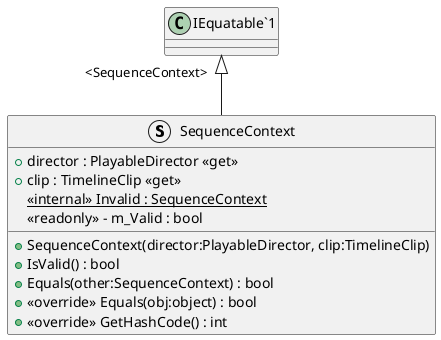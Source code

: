 @startuml
struct SequenceContext {
    + director : PlayableDirector <<get>>
    + clip : TimelineClip <<get>>
    + SequenceContext(director:PlayableDirector, clip:TimelineClip)
    + IsValid() : bool
    + Equals(other:SequenceContext) : bool
    + <<override>> Equals(obj:object) : bool
    + <<override>> GetHashCode() : int
    <<internal>> {static} Invalid : SequenceContext
    <<readonly>> - m_Valid : bool
}
"IEquatable`1" "<SequenceContext>" <|-- SequenceContext
@enduml
